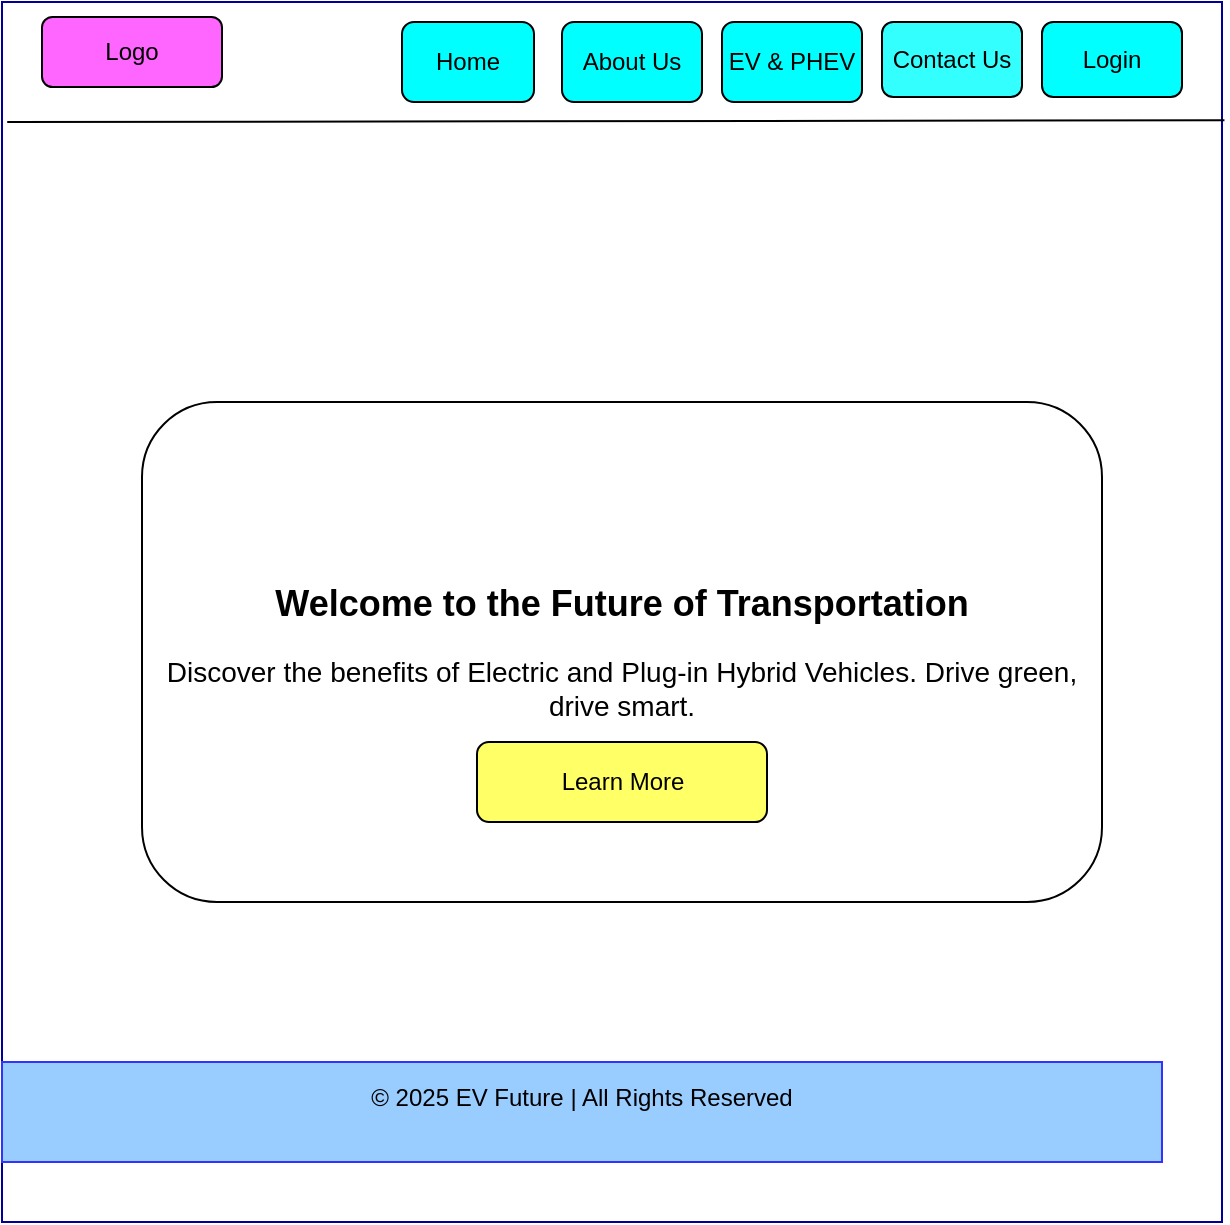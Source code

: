 <mxfile version="24.7.17">
  <diagram name="Page-1" id="SOZ-3gTZ7dy5hkpgAGwo">
    <mxGraphModel dx="1034" dy="519" grid="1" gridSize="10" guides="1" tooltips="1" connect="1" arrows="1" fold="1" page="1" pageScale="1" pageWidth="827" pageHeight="1169" math="0" shadow="0">
      <root>
        <mxCell id="0" />
        <mxCell id="1" parent="0" />
        <mxCell id="WD9S4uCtZoY2GVXjpwlo-3" value="" style="whiteSpace=wrap;html=1;aspect=fixed;strokeColor=#000099;" vertex="1" parent="1">
          <mxGeometry x="190" y="20" width="610" height="610" as="geometry" />
        </mxCell>
        <mxCell id="WD9S4uCtZoY2GVXjpwlo-8" value="" style="endArrow=none;html=1;rounded=0;entryX=1.002;entryY=0.097;entryDx=0;entryDy=0;entryPerimeter=0;exitX=0.007;exitY=0.089;exitDx=0;exitDy=0;exitPerimeter=0;" edge="1" parent="1" target="WD9S4uCtZoY2GVXjpwlo-3">
          <mxGeometry width="50" height="50" relative="1" as="geometry">
            <mxPoint x="192.61" y="80" as="sourcePoint" />
            <mxPoint x="767.39" y="81.16" as="targetPoint" />
          </mxGeometry>
        </mxCell>
        <mxCell id="WD9S4uCtZoY2GVXjpwlo-16" value="&lt;h2&gt;&lt;font style=&quot;font-size: 18px;&quot;&gt;Welcome to the Future of Transportation&lt;/font&gt;&lt;/h2&gt;&lt;div&gt;&lt;font style=&quot;font-size: 14px;&quot;&gt;Discover the benefits of Electric and Plug-in Hybrid Vehicles. Drive green, drive smart.&lt;/font&gt;&lt;br&gt;&lt;div&gt;&lt;br&gt;&lt;/div&gt;&lt;/div&gt;" style="rounded=1;whiteSpace=wrap;html=1;" vertex="1" parent="1">
          <mxGeometry x="260" y="220" width="480" height="250" as="geometry" />
        </mxCell>
        <mxCell id="WD9S4uCtZoY2GVXjpwlo-17" value="Learn More" style="rounded=1;whiteSpace=wrap;html=1;fillColor=#FFFF66;" vertex="1" parent="1">
          <mxGeometry x="427.5" y="390" width="145" height="40" as="geometry" />
        </mxCell>
        <mxCell id="WD9S4uCtZoY2GVXjpwlo-20" value="&#xa;© 2025 EV Future | All Rights Reserved&#xa;&#xa;" style="rounded=0;whiteSpace=wrap;html=1;fillColor=#99CCFF;strokeColor=#3333FF;" vertex="1" parent="1">
          <mxGeometry x="190" y="550" width="580" height="50" as="geometry" />
        </mxCell>
        <mxCell id="WD9S4uCtZoY2GVXjpwlo-21" value="Logo" style="rounded=1;whiteSpace=wrap;html=1;fillColor=#FF66FF;" vertex="1" parent="1">
          <mxGeometry x="210" y="27.5" width="90" height="35" as="geometry" />
        </mxCell>
        <mxCell id="WD9S4uCtZoY2GVXjpwlo-23" value="Home" style="rounded=1;whiteSpace=wrap;html=1;fillColor=#00FFFF;" vertex="1" parent="1">
          <mxGeometry x="390" y="30" width="66" height="40" as="geometry" />
        </mxCell>
        <mxCell id="WD9S4uCtZoY2GVXjpwlo-24" value="About Us" style="rounded=1;whiteSpace=wrap;html=1;fillColor=#00FFFF;" vertex="1" parent="1">
          <mxGeometry x="470" y="30" width="70" height="40" as="geometry" />
        </mxCell>
        <mxCell id="WD9S4uCtZoY2GVXjpwlo-25" value="EV &amp;amp; PHEV" style="rounded=1;whiteSpace=wrap;html=1;fillColor=#00FFFF;" vertex="1" parent="1">
          <mxGeometry x="550" y="30" width="70" height="40" as="geometry" />
        </mxCell>
        <mxCell id="WD9S4uCtZoY2GVXjpwlo-26" value="Contact Us" style="rounded=1;whiteSpace=wrap;html=1;fillColor=#33FFFF;" vertex="1" parent="1">
          <mxGeometry x="630" y="30" width="70" height="37.5" as="geometry" />
        </mxCell>
        <mxCell id="WD9S4uCtZoY2GVXjpwlo-27" value="Login" style="rounded=1;whiteSpace=wrap;html=1;fillColor=#00FFFF;" vertex="1" parent="1">
          <mxGeometry x="710" y="30" width="70" height="37.5" as="geometry" />
        </mxCell>
      </root>
    </mxGraphModel>
  </diagram>
</mxfile>
